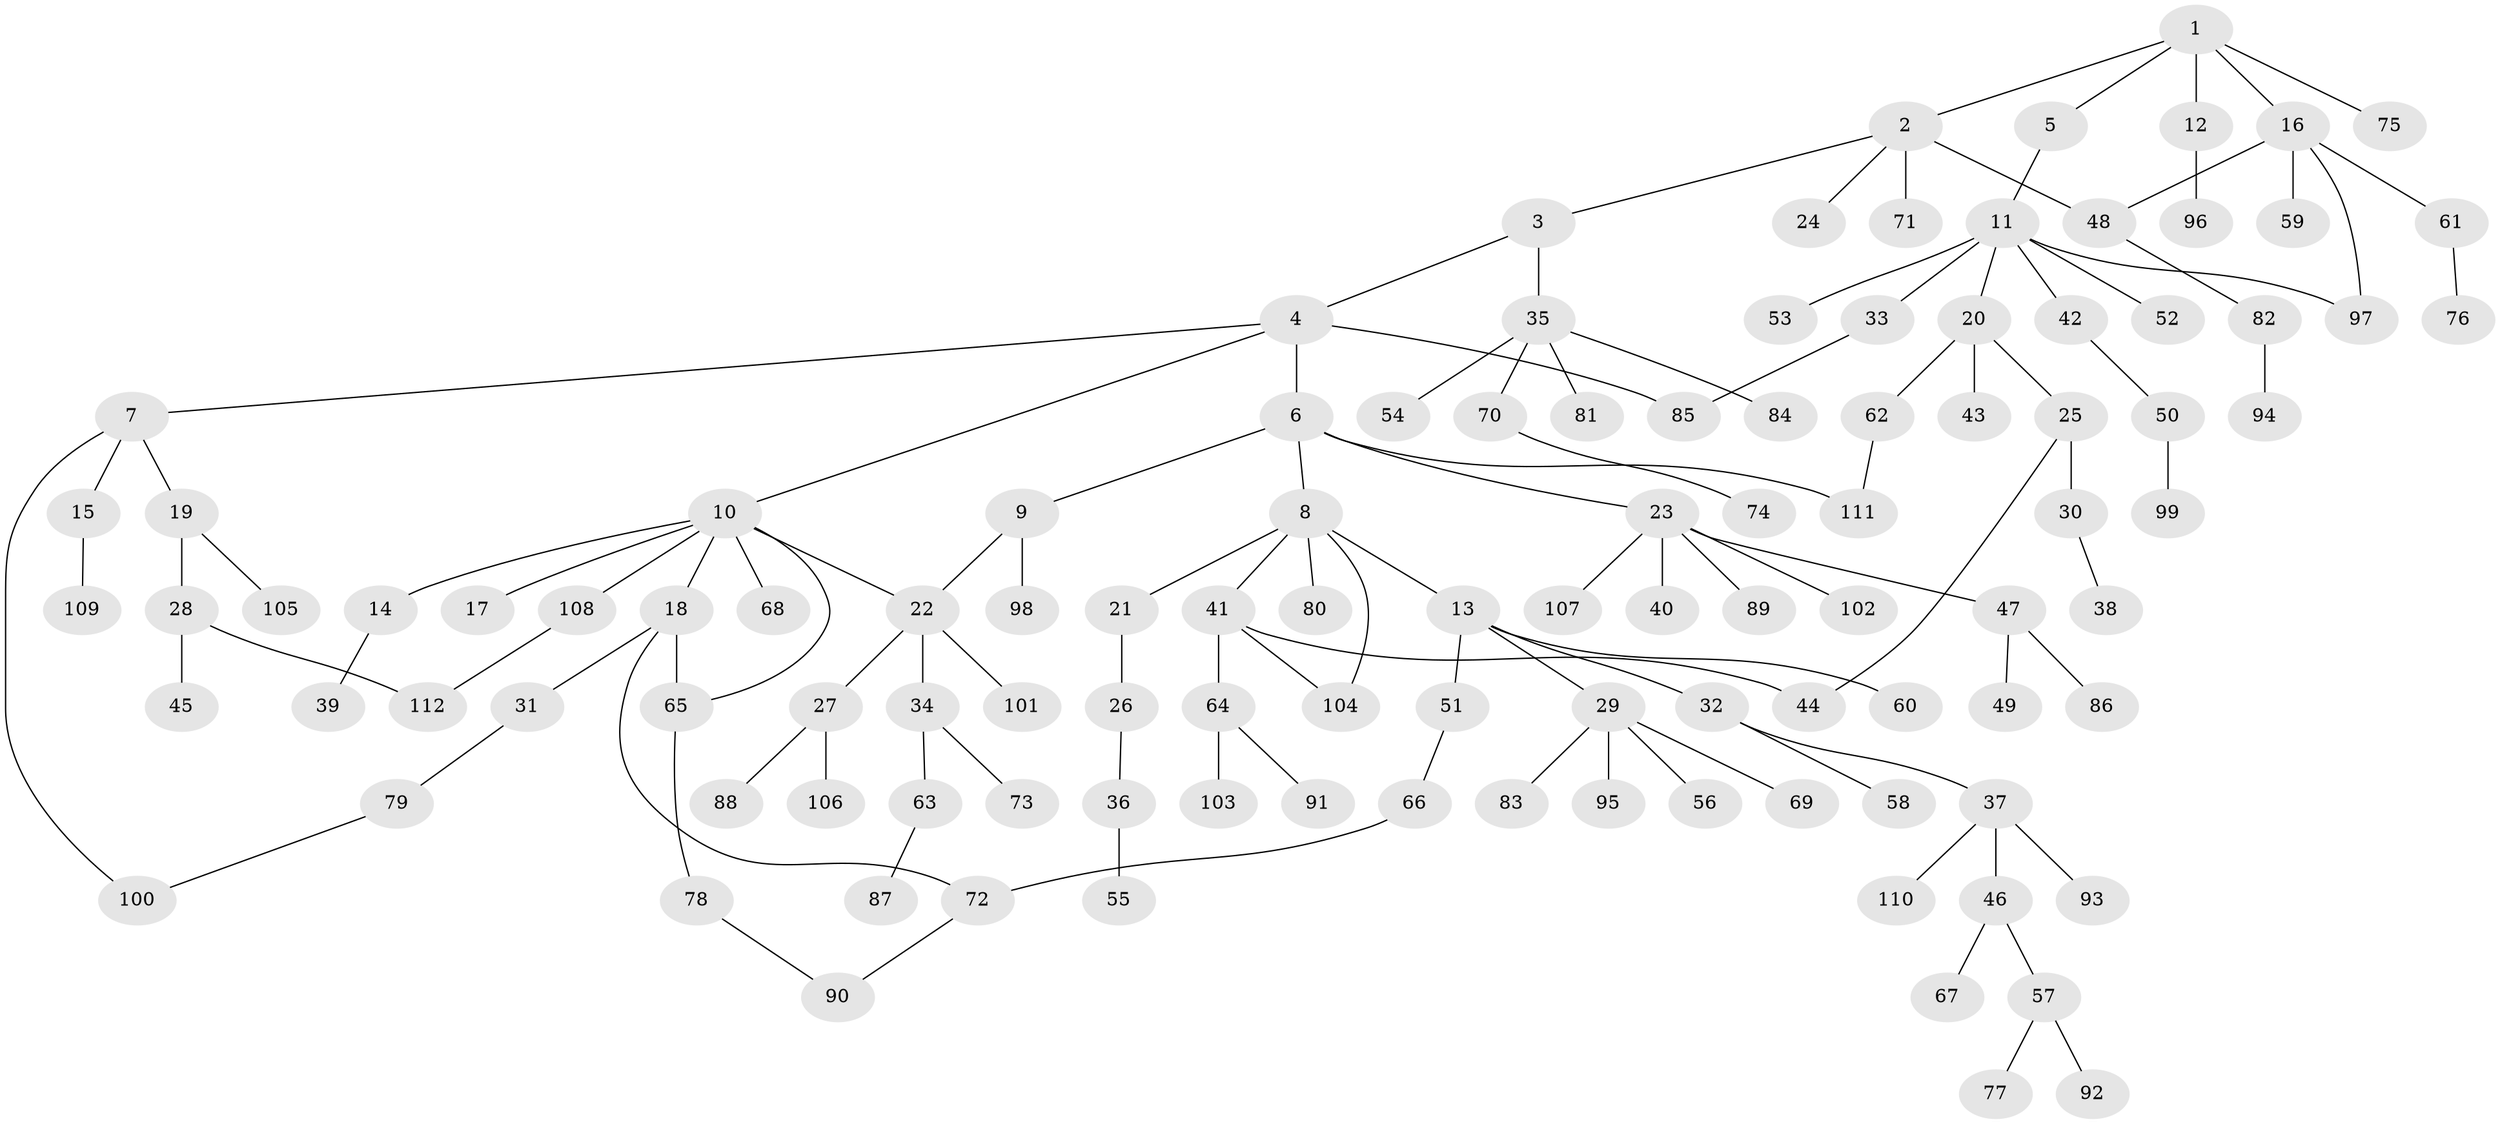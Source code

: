 // coarse degree distribution, {4: 0.11842105263157894, 3: 0.10526315789473684, 7: 0.013157894736842105, 2: 0.25, 5: 0.05263157894736842, 6: 0.02631578947368421, 1: 0.4342105263157895}
// Generated by graph-tools (version 1.1) at 2025/23/03/03/25 07:23:30]
// undirected, 112 vertices, 123 edges
graph export_dot {
graph [start="1"]
  node [color=gray90,style=filled];
  1;
  2;
  3;
  4;
  5;
  6;
  7;
  8;
  9;
  10;
  11;
  12;
  13;
  14;
  15;
  16;
  17;
  18;
  19;
  20;
  21;
  22;
  23;
  24;
  25;
  26;
  27;
  28;
  29;
  30;
  31;
  32;
  33;
  34;
  35;
  36;
  37;
  38;
  39;
  40;
  41;
  42;
  43;
  44;
  45;
  46;
  47;
  48;
  49;
  50;
  51;
  52;
  53;
  54;
  55;
  56;
  57;
  58;
  59;
  60;
  61;
  62;
  63;
  64;
  65;
  66;
  67;
  68;
  69;
  70;
  71;
  72;
  73;
  74;
  75;
  76;
  77;
  78;
  79;
  80;
  81;
  82;
  83;
  84;
  85;
  86;
  87;
  88;
  89;
  90;
  91;
  92;
  93;
  94;
  95;
  96;
  97;
  98;
  99;
  100;
  101;
  102;
  103;
  104;
  105;
  106;
  107;
  108;
  109;
  110;
  111;
  112;
  1 -- 2;
  1 -- 5;
  1 -- 12;
  1 -- 16;
  1 -- 75;
  2 -- 3;
  2 -- 24;
  2 -- 71;
  2 -- 48;
  3 -- 4;
  3 -- 35;
  4 -- 6;
  4 -- 7;
  4 -- 10;
  4 -- 85;
  5 -- 11;
  6 -- 8;
  6 -- 9;
  6 -- 23;
  6 -- 111;
  7 -- 15;
  7 -- 19;
  7 -- 100;
  8 -- 13;
  8 -- 21;
  8 -- 41;
  8 -- 80;
  8 -- 104;
  9 -- 98;
  9 -- 22;
  10 -- 14;
  10 -- 17;
  10 -- 18;
  10 -- 22;
  10 -- 68;
  10 -- 108;
  10 -- 65;
  11 -- 20;
  11 -- 33;
  11 -- 42;
  11 -- 52;
  11 -- 53;
  11 -- 97;
  12 -- 96;
  13 -- 29;
  13 -- 32;
  13 -- 51;
  13 -- 60;
  14 -- 39;
  15 -- 109;
  16 -- 48;
  16 -- 59;
  16 -- 61;
  16 -- 97;
  18 -- 31;
  18 -- 65;
  18 -- 72;
  19 -- 28;
  19 -- 105;
  20 -- 25;
  20 -- 43;
  20 -- 62;
  21 -- 26;
  22 -- 27;
  22 -- 34;
  22 -- 101;
  23 -- 40;
  23 -- 47;
  23 -- 89;
  23 -- 102;
  23 -- 107;
  25 -- 30;
  25 -- 44;
  26 -- 36;
  27 -- 88;
  27 -- 106;
  28 -- 45;
  28 -- 112;
  29 -- 56;
  29 -- 69;
  29 -- 83;
  29 -- 95;
  30 -- 38;
  31 -- 79;
  32 -- 37;
  32 -- 58;
  33 -- 85;
  34 -- 63;
  34 -- 73;
  35 -- 54;
  35 -- 70;
  35 -- 81;
  35 -- 84;
  36 -- 55;
  37 -- 46;
  37 -- 93;
  37 -- 110;
  41 -- 44;
  41 -- 64;
  41 -- 104;
  42 -- 50;
  46 -- 57;
  46 -- 67;
  47 -- 49;
  47 -- 86;
  48 -- 82;
  50 -- 99;
  51 -- 66;
  57 -- 77;
  57 -- 92;
  61 -- 76;
  62 -- 111;
  63 -- 87;
  64 -- 91;
  64 -- 103;
  65 -- 78;
  66 -- 72;
  70 -- 74;
  72 -- 90;
  78 -- 90;
  79 -- 100;
  82 -- 94;
  108 -- 112;
}
